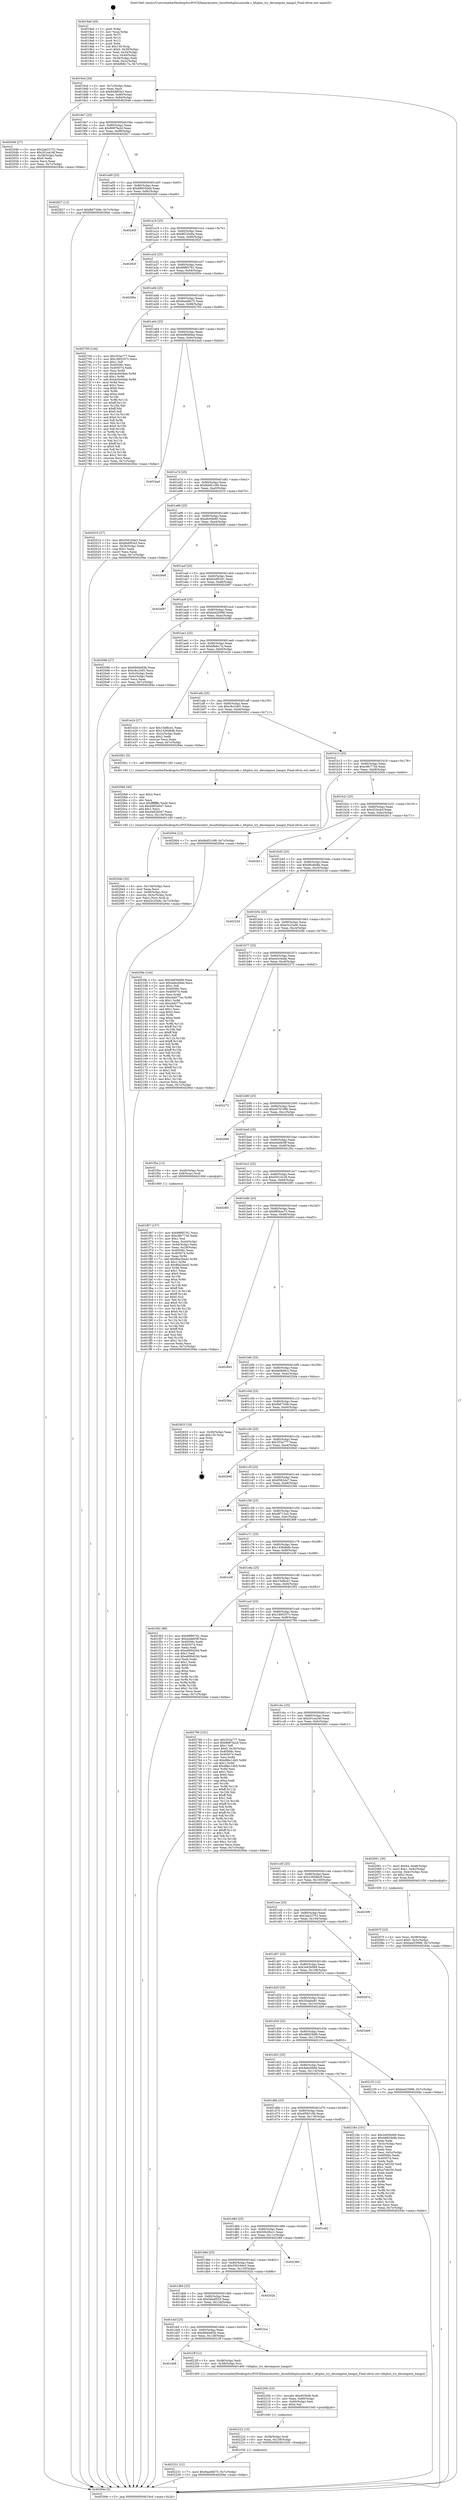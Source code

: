 digraph "0x4019a0" {
  label = "0x4019a0 (/mnt/c/Users/mathe/Desktop/tcc/POCII/binaries/extr_linuxfshfsplusunicode.c_hfsplus_try_decompose_hangul_Final-ollvm.out::main(0))"
  labelloc = "t"
  node[shape=record]

  Entry [label="",width=0.3,height=0.3,shape=circle,fillcolor=black,style=filled]
  "0x4019cd" [label="{
     0x4019cd [26]\l
     | [instrs]\l
     &nbsp;&nbsp;0x4019cd \<+3\>: mov -0x7c(%rbp),%eax\l
     &nbsp;&nbsp;0x4019d0 \<+2\>: mov %eax,%ecx\l
     &nbsp;&nbsp;0x4019d2 \<+6\>: sub $0x84df93e3,%ecx\l
     &nbsp;&nbsp;0x4019d8 \<+3\>: mov %eax,-0x80(%rbp)\l
     &nbsp;&nbsp;0x4019db \<+6\>: mov %ecx,-0x84(%rbp)\l
     &nbsp;&nbsp;0x4019e1 \<+6\>: je 0000000000402046 \<main+0x6a6\>\l
  }"]
  "0x402046" [label="{
     0x402046 [27]\l
     | [instrs]\l
     &nbsp;&nbsp;0x402046 \<+5\>: mov $0x2ab22751,%eax\l
     &nbsp;&nbsp;0x40204b \<+5\>: mov $0x201ea34f,%ecx\l
     &nbsp;&nbsp;0x402050 \<+3\>: mov -0x28(%rbp),%edx\l
     &nbsp;&nbsp;0x402053 \<+3\>: cmp $0x0,%edx\l
     &nbsp;&nbsp;0x402056 \<+3\>: cmove %ecx,%eax\l
     &nbsp;&nbsp;0x402059 \<+3\>: mov %eax,-0x7c(%rbp)\l
     &nbsp;&nbsp;0x40205c \<+5\>: jmp 000000000040294e \<main+0xfae\>\l
  }"]
  "0x4019e7" [label="{
     0x4019e7 [25]\l
     | [instrs]\l
     &nbsp;&nbsp;0x4019e7 \<+5\>: jmp 00000000004019ec \<main+0x4c\>\l
     &nbsp;&nbsp;0x4019ec \<+3\>: mov -0x80(%rbp),%eax\l
     &nbsp;&nbsp;0x4019ef \<+5\>: sub $0x8687fa2d,%eax\l
     &nbsp;&nbsp;0x4019f4 \<+6\>: mov %eax,-0x88(%rbp)\l
     &nbsp;&nbsp;0x4019fa \<+6\>: je 0000000000402827 \<main+0xe87\>\l
  }"]
  Exit [label="",width=0.3,height=0.3,shape=circle,fillcolor=black,style=filled,peripheries=2]
  "0x402827" [label="{
     0x402827 [12]\l
     | [instrs]\l
     &nbsp;&nbsp;0x402827 \<+7\>: movl $0xfb6734fe,-0x7c(%rbp)\l
     &nbsp;&nbsp;0x40282e \<+5\>: jmp 000000000040294e \<main+0xfae\>\l
  }"]
  "0x401a00" [label="{
     0x401a00 [25]\l
     | [instrs]\l
     &nbsp;&nbsp;0x401a00 \<+5\>: jmp 0000000000401a05 \<main+0x65\>\l
     &nbsp;&nbsp;0x401a05 \<+3\>: mov -0x80(%rbp),%eax\l
     &nbsp;&nbsp;0x401a08 \<+5\>: sub $0x88655bdd,%eax\l
     &nbsp;&nbsp;0x401a0d \<+6\>: mov %eax,-0x8c(%rbp)\l
     &nbsp;&nbsp;0x401a13 \<+6\>: je 000000000040240f \<main+0xa6f\>\l
  }"]
  "0x402231" [label="{
     0x402231 [12]\l
     | [instrs]\l
     &nbsp;&nbsp;0x402231 \<+7\>: movl $0x9aa46b75,-0x7c(%rbp)\l
     &nbsp;&nbsp;0x402238 \<+5\>: jmp 000000000040294e \<main+0xfae\>\l
  }"]
  "0x40240f" [label="{
     0x40240f\l
  }", style=dashed]
  "0x401a19" [label="{
     0x401a19 [25]\l
     | [instrs]\l
     &nbsp;&nbsp;0x401a19 \<+5\>: jmp 0000000000401a1e \<main+0x7e\>\l
     &nbsp;&nbsp;0x401a1e \<+3\>: mov -0x80(%rbp),%eax\l
     &nbsp;&nbsp;0x401a21 \<+5\>: sub $0x8f233e9a,%eax\l
     &nbsp;&nbsp;0x401a26 \<+6\>: mov %eax,-0x90(%rbp)\l
     &nbsp;&nbsp;0x401a2c \<+6\>: je 000000000040292f \<main+0xf8f\>\l
  }"]
  "0x402222" [label="{
     0x402222 [15]\l
     | [instrs]\l
     &nbsp;&nbsp;0x402222 \<+4\>: mov -0x58(%rbp),%rdi\l
     &nbsp;&nbsp;0x402226 \<+6\>: mov %eax,-0x138(%rbp)\l
     &nbsp;&nbsp;0x40222c \<+5\>: call 0000000000401030 \<free@plt\>\l
     | [calls]\l
     &nbsp;&nbsp;0x401030 \{1\} (unknown)\l
  }"]
  "0x40292f" [label="{
     0x40292f\l
  }", style=dashed]
  "0x401a32" [label="{
     0x401a32 [25]\l
     | [instrs]\l
     &nbsp;&nbsp;0x401a32 \<+5\>: jmp 0000000000401a37 \<main+0x97\>\l
     &nbsp;&nbsp;0x401a37 \<+3\>: mov -0x80(%rbp),%eax\l
     &nbsp;&nbsp;0x401a3a \<+5\>: sub $0x99f95761,%eax\l
     &nbsp;&nbsp;0x401a3f \<+6\>: mov %eax,-0x94(%rbp)\l
     &nbsp;&nbsp;0x401a45 \<+6\>: je 000000000040285e \<main+0xebe\>\l
  }"]
  "0x40220b" [label="{
     0x40220b [23]\l
     | [instrs]\l
     &nbsp;&nbsp;0x40220b \<+10\>: movabs $0x4030d6,%rdi\l
     &nbsp;&nbsp;0x402215 \<+3\>: mov %eax,-0x60(%rbp)\l
     &nbsp;&nbsp;0x402218 \<+3\>: mov -0x60(%rbp),%esi\l
     &nbsp;&nbsp;0x40221b \<+2\>: mov $0x0,%al\l
     &nbsp;&nbsp;0x40221d \<+5\>: call 0000000000401040 \<printf@plt\>\l
     | [calls]\l
     &nbsp;&nbsp;0x401040 \{1\} (unknown)\l
  }"]
  "0x40285e" [label="{
     0x40285e\l
  }", style=dashed]
  "0x401a4b" [label="{
     0x401a4b [25]\l
     | [instrs]\l
     &nbsp;&nbsp;0x401a4b \<+5\>: jmp 0000000000401a50 \<main+0xb0\>\l
     &nbsp;&nbsp;0x401a50 \<+3\>: mov -0x80(%rbp),%eax\l
     &nbsp;&nbsp;0x401a53 \<+5\>: sub $0x9aa46b75,%eax\l
     &nbsp;&nbsp;0x401a58 \<+6\>: mov %eax,-0x98(%rbp)\l
     &nbsp;&nbsp;0x401a5e \<+6\>: je 0000000000402700 \<main+0xd60\>\l
  }"]
  "0x401de8" [label="{
     0x401de8\l
  }", style=dashed]
  "0x402700" [label="{
     0x402700 [144]\l
     | [instrs]\l
     &nbsp;&nbsp;0x402700 \<+5\>: mov $0x353a777,%eax\l
     &nbsp;&nbsp;0x402705 \<+5\>: mov $0x1895357c,%ecx\l
     &nbsp;&nbsp;0x40270a \<+2\>: mov $0x1,%dl\l
     &nbsp;&nbsp;0x40270c \<+7\>: mov 0x40506c,%esi\l
     &nbsp;&nbsp;0x402713 \<+7\>: mov 0x405074,%edi\l
     &nbsp;&nbsp;0x40271a \<+3\>: mov %esi,%r8d\l
     &nbsp;&nbsp;0x40271d \<+7\>: sub $0xdc0e0dab,%r8d\l
     &nbsp;&nbsp;0x402724 \<+4\>: sub $0x1,%r8d\l
     &nbsp;&nbsp;0x402728 \<+7\>: add $0xdc0e0dab,%r8d\l
     &nbsp;&nbsp;0x40272f \<+4\>: imul %r8d,%esi\l
     &nbsp;&nbsp;0x402733 \<+3\>: and $0x1,%esi\l
     &nbsp;&nbsp;0x402736 \<+3\>: cmp $0x0,%esi\l
     &nbsp;&nbsp;0x402739 \<+4\>: sete %r9b\l
     &nbsp;&nbsp;0x40273d \<+3\>: cmp $0xa,%edi\l
     &nbsp;&nbsp;0x402740 \<+4\>: setl %r10b\l
     &nbsp;&nbsp;0x402744 \<+3\>: mov %r9b,%r11b\l
     &nbsp;&nbsp;0x402747 \<+4\>: xor $0xff,%r11b\l
     &nbsp;&nbsp;0x40274b \<+3\>: mov %r10b,%bl\l
     &nbsp;&nbsp;0x40274e \<+3\>: xor $0xff,%bl\l
     &nbsp;&nbsp;0x402751 \<+3\>: xor $0x0,%dl\l
     &nbsp;&nbsp;0x402754 \<+3\>: mov %r11b,%r14b\l
     &nbsp;&nbsp;0x402757 \<+4\>: and $0x0,%r14b\l
     &nbsp;&nbsp;0x40275b \<+3\>: and %dl,%r9b\l
     &nbsp;&nbsp;0x40275e \<+3\>: mov %bl,%r15b\l
     &nbsp;&nbsp;0x402761 \<+4\>: and $0x0,%r15b\l
     &nbsp;&nbsp;0x402765 \<+3\>: and %dl,%r10b\l
     &nbsp;&nbsp;0x402768 \<+3\>: or %r9b,%r14b\l
     &nbsp;&nbsp;0x40276b \<+3\>: or %r10b,%r15b\l
     &nbsp;&nbsp;0x40276e \<+3\>: xor %r15b,%r14b\l
     &nbsp;&nbsp;0x402771 \<+3\>: or %bl,%r11b\l
     &nbsp;&nbsp;0x402774 \<+4\>: xor $0xff,%r11b\l
     &nbsp;&nbsp;0x402778 \<+3\>: or $0x0,%dl\l
     &nbsp;&nbsp;0x40277b \<+3\>: and %dl,%r11b\l
     &nbsp;&nbsp;0x40277e \<+3\>: or %r11b,%r14b\l
     &nbsp;&nbsp;0x402781 \<+4\>: test $0x1,%r14b\l
     &nbsp;&nbsp;0x402785 \<+3\>: cmovne %ecx,%eax\l
     &nbsp;&nbsp;0x402788 \<+3\>: mov %eax,-0x7c(%rbp)\l
     &nbsp;&nbsp;0x40278b \<+5\>: jmp 000000000040294e \<main+0xfae\>\l
  }"]
  "0x401a64" [label="{
     0x401a64 [25]\l
     | [instrs]\l
     &nbsp;&nbsp;0x401a64 \<+5\>: jmp 0000000000401a69 \<main+0xc9\>\l
     &nbsp;&nbsp;0x401a69 \<+3\>: mov -0x80(%rbp),%eax\l
     &nbsp;&nbsp;0x401a6c \<+5\>: sub $0x9d9b8dea,%eax\l
     &nbsp;&nbsp;0x401a71 \<+6\>: mov %eax,-0x9c(%rbp)\l
     &nbsp;&nbsp;0x401a77 \<+6\>: je 00000000004024ad \<main+0xb0d\>\l
  }"]
  "0x4021ff" [label="{
     0x4021ff [12]\l
     | [instrs]\l
     &nbsp;&nbsp;0x4021ff \<+3\>: mov -0x48(%rbp),%edi\l
     &nbsp;&nbsp;0x402202 \<+4\>: mov -0x58(%rbp),%rsi\l
     &nbsp;&nbsp;0x402206 \<+5\>: call 0000000000401400 \<hfsplus_try_decompose_hangul\>\l
     | [calls]\l
     &nbsp;&nbsp;0x401400 \{1\} (/mnt/c/Users/mathe/Desktop/tcc/POCII/binaries/extr_linuxfshfsplusunicode.c_hfsplus_try_decompose_hangul_Final-ollvm.out::hfsplus_try_decompose_hangul)\l
  }"]
  "0x4024ad" [label="{
     0x4024ad\l
  }", style=dashed]
  "0x401a7d" [label="{
     0x401a7d [25]\l
     | [instrs]\l
     &nbsp;&nbsp;0x401a7d \<+5\>: jmp 0000000000401a82 \<main+0xe2\>\l
     &nbsp;&nbsp;0x401a82 \<+3\>: mov -0x80(%rbp),%eax\l
     &nbsp;&nbsp;0x401a85 \<+5\>: sub $0x9dd51c99,%eax\l
     &nbsp;&nbsp;0x401a8a \<+6\>: mov %eax,-0xa0(%rbp)\l
     &nbsp;&nbsp;0x401a90 \<+6\>: je 0000000000402010 \<main+0x670\>\l
  }"]
  "0x401dcf" [label="{
     0x401dcf [25]\l
     | [instrs]\l
     &nbsp;&nbsp;0x401dcf \<+5\>: jmp 0000000000401dd4 \<main+0x434\>\l
     &nbsp;&nbsp;0x401dd4 \<+3\>: mov -0x80(%rbp),%eax\l
     &nbsp;&nbsp;0x401dd7 \<+5\>: sub $0x69d0e83b,%eax\l
     &nbsp;&nbsp;0x401ddc \<+6\>: mov %eax,-0x128(%rbp)\l
     &nbsp;&nbsp;0x401de2 \<+6\>: je 00000000004021ff \<main+0x85f\>\l
  }"]
  "0x402010" [label="{
     0x402010 [27]\l
     | [instrs]\l
     &nbsp;&nbsp;0x402010 \<+5\>: mov $0x556164e3,%eax\l
     &nbsp;&nbsp;0x402015 \<+5\>: mov $0x84df93e3,%ecx\l
     &nbsp;&nbsp;0x40201a \<+3\>: mov -0x28(%rbp),%edx\l
     &nbsp;&nbsp;0x40201d \<+3\>: cmp $0x1,%edx\l
     &nbsp;&nbsp;0x402020 \<+3\>: cmovl %ecx,%eax\l
     &nbsp;&nbsp;0x402023 \<+3\>: mov %eax,-0x7c(%rbp)\l
     &nbsp;&nbsp;0x402026 \<+5\>: jmp 000000000040294e \<main+0xfae\>\l
  }"]
  "0x401a96" [label="{
     0x401a96 [25]\l
     | [instrs]\l
     &nbsp;&nbsp;0x401a96 \<+5\>: jmp 0000000000401a9b \<main+0xfb\>\l
     &nbsp;&nbsp;0x401a9b \<+3\>: mov -0x80(%rbp),%eax\l
     &nbsp;&nbsp;0x401a9e \<+5\>: sub $0xafc94b60,%eax\l
     &nbsp;&nbsp;0x401aa3 \<+6\>: mov %eax,-0xa4(%rbp)\l
     &nbsp;&nbsp;0x401aa9 \<+6\>: je 0000000000402846 \<main+0xea6\>\l
  }"]
  "0x4022ca" [label="{
     0x4022ca\l
  }", style=dashed]
  "0x402846" [label="{
     0x402846\l
  }", style=dashed]
  "0x401aaf" [label="{
     0x401aaf [25]\l
     | [instrs]\l
     &nbsp;&nbsp;0x401aaf \<+5\>: jmp 0000000000401ab4 \<main+0x114\>\l
     &nbsp;&nbsp;0x401ab4 \<+3\>: mov -0x80(%rbp),%eax\l
     &nbsp;&nbsp;0x401ab7 \<+5\>: sub $0xb2df52d1,%eax\l
     &nbsp;&nbsp;0x401abc \<+6\>: mov %eax,-0xa8(%rbp)\l
     &nbsp;&nbsp;0x401ac2 \<+6\>: je 0000000000402697 \<main+0xcf7\>\l
  }"]
  "0x401db6" [label="{
     0x401db6 [25]\l
     | [instrs]\l
     &nbsp;&nbsp;0x401db6 \<+5\>: jmp 0000000000401dbb \<main+0x41b\>\l
     &nbsp;&nbsp;0x401dbb \<+3\>: mov -0x80(%rbp),%eax\l
     &nbsp;&nbsp;0x401dbe \<+5\>: sub $0x5de4f533,%eax\l
     &nbsp;&nbsp;0x401dc3 \<+6\>: mov %eax,-0x124(%rbp)\l
     &nbsp;&nbsp;0x401dc9 \<+6\>: je 00000000004022ca \<main+0x92a\>\l
  }"]
  "0x402697" [label="{
     0x402697\l
  }", style=dashed]
  "0x401ac8" [label="{
     0x401ac8 [25]\l
     | [instrs]\l
     &nbsp;&nbsp;0x401ac8 \<+5\>: jmp 0000000000401acd \<main+0x12d\>\l
     &nbsp;&nbsp;0x401acd \<+3\>: mov -0x80(%rbp),%eax\l
     &nbsp;&nbsp;0x401ad0 \<+5\>: sub $0xbed25996,%eax\l
     &nbsp;&nbsp;0x401ad5 \<+6\>: mov %eax,-0xac(%rbp)\l
     &nbsp;&nbsp;0x401adb \<+6\>: je 0000000000402096 \<main+0x6f6\>\l
  }"]
  "0x40202b" [label="{
     0x40202b\l
  }", style=dashed]
  "0x402096" [label="{
     0x402096 [27]\l
     | [instrs]\l
     &nbsp;&nbsp;0x402096 \<+5\>: mov $0x69d0e83b,%eax\l
     &nbsp;&nbsp;0x40209b \<+5\>: mov $0xc9cc34f1,%ecx\l
     &nbsp;&nbsp;0x4020a0 \<+3\>: mov -0x5c(%rbp),%edx\l
     &nbsp;&nbsp;0x4020a3 \<+3\>: cmp -0x4c(%rbp),%edx\l
     &nbsp;&nbsp;0x4020a6 \<+3\>: cmovl %ecx,%eax\l
     &nbsp;&nbsp;0x4020a9 \<+3\>: mov %eax,-0x7c(%rbp)\l
     &nbsp;&nbsp;0x4020ac \<+5\>: jmp 000000000040294e \<main+0xfae\>\l
  }"]
  "0x401ae1" [label="{
     0x401ae1 [25]\l
     | [instrs]\l
     &nbsp;&nbsp;0x401ae1 \<+5\>: jmp 0000000000401ae6 \<main+0x146\>\l
     &nbsp;&nbsp;0x401ae6 \<+3\>: mov -0x80(%rbp),%eax\l
     &nbsp;&nbsp;0x401ae9 \<+5\>: sub $0xbfbfe17a,%eax\l
     &nbsp;&nbsp;0x401aee \<+6\>: mov %eax,-0xb0(%rbp)\l
     &nbsp;&nbsp;0x401af4 \<+6\>: je 0000000000401e24 \<main+0x484\>\l
  }"]
  "0x401d9d" [label="{
     0x401d9d [25]\l
     | [instrs]\l
     &nbsp;&nbsp;0x401d9d \<+5\>: jmp 0000000000401da2 \<main+0x402\>\l
     &nbsp;&nbsp;0x401da2 \<+3\>: mov -0x80(%rbp),%eax\l
     &nbsp;&nbsp;0x401da5 \<+5\>: sub $0x556164e3,%eax\l
     &nbsp;&nbsp;0x401daa \<+6\>: mov %eax,-0x120(%rbp)\l
     &nbsp;&nbsp;0x401db0 \<+6\>: je 000000000040202b \<main+0x68b\>\l
  }"]
  "0x401e24" [label="{
     0x401e24 [27]\l
     | [instrs]\l
     &nbsp;&nbsp;0x401e24 \<+5\>: mov $0x15efbce1,%eax\l
     &nbsp;&nbsp;0x401e29 \<+5\>: mov $0x1436d6db,%ecx\l
     &nbsp;&nbsp;0x401e2e \<+3\>: mov -0x2c(%rbp),%edx\l
     &nbsp;&nbsp;0x401e31 \<+3\>: cmp $0x2,%edx\l
     &nbsp;&nbsp;0x401e34 \<+3\>: cmovne %ecx,%eax\l
     &nbsp;&nbsp;0x401e37 \<+3\>: mov %eax,-0x7c(%rbp)\l
     &nbsp;&nbsp;0x401e3a \<+5\>: jmp 000000000040294e \<main+0xfae\>\l
  }"]
  "0x401afa" [label="{
     0x401afa [25]\l
     | [instrs]\l
     &nbsp;&nbsp;0x401afa \<+5\>: jmp 0000000000401aff \<main+0x15f\>\l
     &nbsp;&nbsp;0x401aff \<+3\>: mov -0x80(%rbp),%eax\l
     &nbsp;&nbsp;0x401b02 \<+5\>: sub $0xc9cc34f1,%eax\l
     &nbsp;&nbsp;0x401b07 \<+6\>: mov %eax,-0xb4(%rbp)\l
     &nbsp;&nbsp;0x401b0d \<+6\>: je 00000000004020b1 \<main+0x711\>\l
  }"]
  "0x40294e" [label="{
     0x40294e [5]\l
     | [instrs]\l
     &nbsp;&nbsp;0x40294e \<+5\>: jmp 00000000004019cd \<main+0x2d\>\l
  }"]
  "0x4019a0" [label="{
     0x4019a0 [45]\l
     | [instrs]\l
     &nbsp;&nbsp;0x4019a0 \<+1\>: push %rbp\l
     &nbsp;&nbsp;0x4019a1 \<+3\>: mov %rsp,%rbp\l
     &nbsp;&nbsp;0x4019a4 \<+2\>: push %r15\l
     &nbsp;&nbsp;0x4019a6 \<+2\>: push %r14\l
     &nbsp;&nbsp;0x4019a8 \<+2\>: push %r12\l
     &nbsp;&nbsp;0x4019aa \<+1\>: push %rbx\l
     &nbsp;&nbsp;0x4019ab \<+7\>: sub $0x130,%rsp\l
     &nbsp;&nbsp;0x4019b2 \<+7\>: movl $0x0,-0x30(%rbp)\l
     &nbsp;&nbsp;0x4019b9 \<+3\>: mov %edi,-0x34(%rbp)\l
     &nbsp;&nbsp;0x4019bc \<+4\>: mov %rsi,-0x40(%rbp)\l
     &nbsp;&nbsp;0x4019c0 \<+3\>: mov -0x34(%rbp),%edi\l
     &nbsp;&nbsp;0x4019c3 \<+3\>: mov %edi,-0x2c(%rbp)\l
     &nbsp;&nbsp;0x4019c6 \<+7\>: movl $0xbfbfe17a,-0x7c(%rbp)\l
  }"]
  "0x402389" [label="{
     0x402389\l
  }", style=dashed]
  "0x4020b1" [label="{
     0x4020b1 [5]\l
     | [instrs]\l
     &nbsp;&nbsp;0x4020b1 \<+5\>: call 0000000000401160 \<next_i\>\l
     | [calls]\l
     &nbsp;&nbsp;0x401160 \{1\} (/mnt/c/Users/mathe/Desktop/tcc/POCII/binaries/extr_linuxfshfsplusunicode.c_hfsplus_try_decompose_hangul_Final-ollvm.out::next_i)\l
  }"]
  "0x401b13" [label="{
     0x401b13 [25]\l
     | [instrs]\l
     &nbsp;&nbsp;0x401b13 \<+5\>: jmp 0000000000401b18 \<main+0x178\>\l
     &nbsp;&nbsp;0x401b18 \<+3\>: mov -0x80(%rbp),%eax\l
     &nbsp;&nbsp;0x401b1b \<+5\>: sub $0xc9fc773d,%eax\l
     &nbsp;&nbsp;0x401b20 \<+6\>: mov %eax,-0xb8(%rbp)\l
     &nbsp;&nbsp;0x401b26 \<+6\>: je 0000000000402004 \<main+0x664\>\l
  }"]
  "0x401d84" [label="{
     0x401d84 [25]\l
     | [instrs]\l
     &nbsp;&nbsp;0x401d84 \<+5\>: jmp 0000000000401d89 \<main+0x3e9\>\l
     &nbsp;&nbsp;0x401d89 \<+3\>: mov -0x80(%rbp),%eax\l
     &nbsp;&nbsp;0x401d8c \<+5\>: sub $0x50b28cc1,%eax\l
     &nbsp;&nbsp;0x401d91 \<+6\>: mov %eax,-0x11c(%rbp)\l
     &nbsp;&nbsp;0x401d97 \<+6\>: je 0000000000402389 \<main+0x9e9\>\l
  }"]
  "0x402004" [label="{
     0x402004 [12]\l
     | [instrs]\l
     &nbsp;&nbsp;0x402004 \<+7\>: movl $0x9dd51c99,-0x7c(%rbp)\l
     &nbsp;&nbsp;0x40200b \<+5\>: jmp 000000000040294e \<main+0xfae\>\l
  }"]
  "0x401b2c" [label="{
     0x401b2c [25]\l
     | [instrs]\l
     &nbsp;&nbsp;0x401b2c \<+5\>: jmp 0000000000401b31 \<main+0x191\>\l
     &nbsp;&nbsp;0x401b31 \<+3\>: mov -0x80(%rbp),%eax\l
     &nbsp;&nbsp;0x401b34 \<+5\>: sub $0xcf1bcdcf,%eax\l
     &nbsp;&nbsp;0x401b39 \<+6\>: mov %eax,-0xbc(%rbp)\l
     &nbsp;&nbsp;0x401b3f \<+6\>: je 0000000000402611 \<main+0xc71\>\l
  }"]
  "0x401e92" [label="{
     0x401e92\l
  }", style=dashed]
  "0x402611" [label="{
     0x402611\l
  }", style=dashed]
  "0x401b45" [label="{
     0x401b45 [25]\l
     | [instrs]\l
     &nbsp;&nbsp;0x401b45 \<+5\>: jmp 0000000000401b4a \<main+0x1aa\>\l
     &nbsp;&nbsp;0x401b4a \<+3\>: mov -0x80(%rbp),%eax\l
     &nbsp;&nbsp;0x401b4d \<+5\>: sub $0xd6cebdfa,%eax\l
     &nbsp;&nbsp;0x401b52 \<+6\>: mov %eax,-0xc0(%rbp)\l
     &nbsp;&nbsp;0x401b58 \<+6\>: je 000000000040223d \<main+0x89d\>\l
  }"]
  "0x401d6b" [label="{
     0x401d6b [25]\l
     | [instrs]\l
     &nbsp;&nbsp;0x401d6b \<+5\>: jmp 0000000000401d70 \<main+0x3d0\>\l
     &nbsp;&nbsp;0x401d70 \<+3\>: mov -0x80(%rbp),%eax\l
     &nbsp;&nbsp;0x401d73 \<+5\>: sub $0x4f58319b,%eax\l
     &nbsp;&nbsp;0x401d78 \<+6\>: mov %eax,-0x118(%rbp)\l
     &nbsp;&nbsp;0x401d7e \<+6\>: je 0000000000401e92 \<main+0x4f2\>\l
  }"]
  "0x40223d" [label="{
     0x40223d\l
  }", style=dashed]
  "0x401b5e" [label="{
     0x401b5e [25]\l
     | [instrs]\l
     &nbsp;&nbsp;0x401b5e \<+5\>: jmp 0000000000401b63 \<main+0x1c3\>\l
     &nbsp;&nbsp;0x401b63 \<+3\>: mov -0x80(%rbp),%eax\l
     &nbsp;&nbsp;0x401b66 \<+5\>: sub $0xe3c25a9c,%eax\l
     &nbsp;&nbsp;0x401b6b \<+6\>: mov %eax,-0xc4(%rbp)\l
     &nbsp;&nbsp;0x401b71 \<+6\>: je 00000000004020fe \<main+0x75e\>\l
  }"]
  "0x40218e" [label="{
     0x40218e [101]\l
     | [instrs]\l
     &nbsp;&nbsp;0x40218e \<+5\>: mov $0x2e83b069,%eax\l
     &nbsp;&nbsp;0x402193 \<+5\>: mov $0x48833b9b,%ecx\l
     &nbsp;&nbsp;0x402198 \<+2\>: xor %edx,%edx\l
     &nbsp;&nbsp;0x40219a \<+3\>: mov -0x5c(%rbp),%esi\l
     &nbsp;&nbsp;0x40219d \<+3\>: sub $0x1,%edx\l
     &nbsp;&nbsp;0x4021a0 \<+2\>: sub %edx,%esi\l
     &nbsp;&nbsp;0x4021a2 \<+3\>: mov %esi,-0x5c(%rbp)\l
     &nbsp;&nbsp;0x4021a5 \<+7\>: mov 0x40506c,%edx\l
     &nbsp;&nbsp;0x4021ac \<+7\>: mov 0x405074,%esi\l
     &nbsp;&nbsp;0x4021b3 \<+2\>: mov %edx,%edi\l
     &nbsp;&nbsp;0x4021b5 \<+6\>: sub $0xa7e8330,%edi\l
     &nbsp;&nbsp;0x4021bb \<+3\>: sub $0x1,%edi\l
     &nbsp;&nbsp;0x4021be \<+6\>: add $0xa7e8330,%edi\l
     &nbsp;&nbsp;0x4021c4 \<+3\>: imul %edi,%edx\l
     &nbsp;&nbsp;0x4021c7 \<+3\>: and $0x1,%edx\l
     &nbsp;&nbsp;0x4021ca \<+3\>: cmp $0x0,%edx\l
     &nbsp;&nbsp;0x4021cd \<+4\>: sete %r8b\l
     &nbsp;&nbsp;0x4021d1 \<+3\>: cmp $0xa,%esi\l
     &nbsp;&nbsp;0x4021d4 \<+4\>: setl %r9b\l
     &nbsp;&nbsp;0x4021d8 \<+3\>: mov %r8b,%r10b\l
     &nbsp;&nbsp;0x4021db \<+3\>: and %r9b,%r10b\l
     &nbsp;&nbsp;0x4021de \<+3\>: xor %r9b,%r8b\l
     &nbsp;&nbsp;0x4021e1 \<+3\>: or %r8b,%r10b\l
     &nbsp;&nbsp;0x4021e4 \<+4\>: test $0x1,%r10b\l
     &nbsp;&nbsp;0x4021e8 \<+3\>: cmovne %ecx,%eax\l
     &nbsp;&nbsp;0x4021eb \<+3\>: mov %eax,-0x7c(%rbp)\l
     &nbsp;&nbsp;0x4021ee \<+5\>: jmp 000000000040294e \<main+0xfae\>\l
  }"]
  "0x4020fe" [label="{
     0x4020fe [144]\l
     | [instrs]\l
     &nbsp;&nbsp;0x4020fe \<+5\>: mov $0x2e83b069,%eax\l
     &nbsp;&nbsp;0x402103 \<+5\>: mov $0x4ebc69dd,%ecx\l
     &nbsp;&nbsp;0x402108 \<+2\>: mov $0x1,%dl\l
     &nbsp;&nbsp;0x40210a \<+7\>: mov 0x40506c,%esi\l
     &nbsp;&nbsp;0x402111 \<+7\>: mov 0x405074,%edi\l
     &nbsp;&nbsp;0x402118 \<+3\>: mov %esi,%r8d\l
     &nbsp;&nbsp;0x40211b \<+7\>: add $0xcbd277ec,%r8d\l
     &nbsp;&nbsp;0x402122 \<+4\>: sub $0x1,%r8d\l
     &nbsp;&nbsp;0x402126 \<+7\>: sub $0xcbd277ec,%r8d\l
     &nbsp;&nbsp;0x40212d \<+4\>: imul %r8d,%esi\l
     &nbsp;&nbsp;0x402131 \<+3\>: and $0x1,%esi\l
     &nbsp;&nbsp;0x402134 \<+3\>: cmp $0x0,%esi\l
     &nbsp;&nbsp;0x402137 \<+4\>: sete %r9b\l
     &nbsp;&nbsp;0x40213b \<+3\>: cmp $0xa,%edi\l
     &nbsp;&nbsp;0x40213e \<+4\>: setl %r10b\l
     &nbsp;&nbsp;0x402142 \<+3\>: mov %r9b,%r11b\l
     &nbsp;&nbsp;0x402145 \<+4\>: xor $0xff,%r11b\l
     &nbsp;&nbsp;0x402149 \<+3\>: mov %r10b,%bl\l
     &nbsp;&nbsp;0x40214c \<+3\>: xor $0xff,%bl\l
     &nbsp;&nbsp;0x40214f \<+3\>: xor $0x1,%dl\l
     &nbsp;&nbsp;0x402152 \<+3\>: mov %r11b,%r14b\l
     &nbsp;&nbsp;0x402155 \<+4\>: and $0xff,%r14b\l
     &nbsp;&nbsp;0x402159 \<+3\>: and %dl,%r9b\l
     &nbsp;&nbsp;0x40215c \<+3\>: mov %bl,%r15b\l
     &nbsp;&nbsp;0x40215f \<+4\>: and $0xff,%r15b\l
     &nbsp;&nbsp;0x402163 \<+3\>: and %dl,%r10b\l
     &nbsp;&nbsp;0x402166 \<+3\>: or %r9b,%r14b\l
     &nbsp;&nbsp;0x402169 \<+3\>: or %r10b,%r15b\l
     &nbsp;&nbsp;0x40216c \<+3\>: xor %r15b,%r14b\l
     &nbsp;&nbsp;0x40216f \<+3\>: or %bl,%r11b\l
     &nbsp;&nbsp;0x402172 \<+4\>: xor $0xff,%r11b\l
     &nbsp;&nbsp;0x402176 \<+3\>: or $0x1,%dl\l
     &nbsp;&nbsp;0x402179 \<+3\>: and %dl,%r11b\l
     &nbsp;&nbsp;0x40217c \<+3\>: or %r11b,%r14b\l
     &nbsp;&nbsp;0x40217f \<+4\>: test $0x1,%r14b\l
     &nbsp;&nbsp;0x402183 \<+3\>: cmovne %ecx,%eax\l
     &nbsp;&nbsp;0x402186 \<+3\>: mov %eax,-0x7c(%rbp)\l
     &nbsp;&nbsp;0x402189 \<+5\>: jmp 000000000040294e \<main+0xfae\>\l
  }"]
  "0x401b77" [label="{
     0x401b77 [25]\l
     | [instrs]\l
     &nbsp;&nbsp;0x401b77 \<+5\>: jmp 0000000000401b7c \<main+0x1dc\>\l
     &nbsp;&nbsp;0x401b7c \<+3\>: mov -0x80(%rbp),%eax\l
     &nbsp;&nbsp;0x401b7f \<+5\>: sub $0xe43c4dde,%eax\l
     &nbsp;&nbsp;0x401b84 \<+6\>: mov %eax,-0xc8(%rbp)\l
     &nbsp;&nbsp;0x401b8a \<+6\>: je 0000000000402272 \<main+0x8d2\>\l
  }"]
  "0x401d52" [label="{
     0x401d52 [25]\l
     | [instrs]\l
     &nbsp;&nbsp;0x401d52 \<+5\>: jmp 0000000000401d57 \<main+0x3b7\>\l
     &nbsp;&nbsp;0x401d57 \<+3\>: mov -0x80(%rbp),%eax\l
     &nbsp;&nbsp;0x401d5a \<+5\>: sub $0x4ebc69dd,%eax\l
     &nbsp;&nbsp;0x401d5f \<+6\>: mov %eax,-0x114(%rbp)\l
     &nbsp;&nbsp;0x401d65 \<+6\>: je 000000000040218e \<main+0x7ee\>\l
  }"]
  "0x402272" [label="{
     0x402272\l
  }", style=dashed]
  "0x401b90" [label="{
     0x401b90 [25]\l
     | [instrs]\l
     &nbsp;&nbsp;0x401b90 \<+5\>: jmp 0000000000401b95 \<main+0x1f5\>\l
     &nbsp;&nbsp;0x401b95 \<+3\>: mov -0x80(%rbp),%eax\l
     &nbsp;&nbsp;0x401b98 \<+5\>: sub $0xe4767d9b,%eax\l
     &nbsp;&nbsp;0x401b9d \<+6\>: mov %eax,-0xcc(%rbp)\l
     &nbsp;&nbsp;0x401ba3 \<+6\>: je 00000000004026f4 \<main+0xd54\>\l
  }"]
  "0x4021f3" [label="{
     0x4021f3 [12]\l
     | [instrs]\l
     &nbsp;&nbsp;0x4021f3 \<+7\>: movl $0xbed25996,-0x7c(%rbp)\l
     &nbsp;&nbsp;0x4021fa \<+5\>: jmp 000000000040294e \<main+0xfae\>\l
  }"]
  "0x4026f4" [label="{
     0x4026f4\l
  }", style=dashed]
  "0x401ba9" [label="{
     0x401ba9 [25]\l
     | [instrs]\l
     &nbsp;&nbsp;0x401ba9 \<+5\>: jmp 0000000000401bae \<main+0x20e\>\l
     &nbsp;&nbsp;0x401bae \<+3\>: mov -0x80(%rbp),%eax\l
     &nbsp;&nbsp;0x401bb1 \<+5\>: sub $0xe4de65ff,%eax\l
     &nbsp;&nbsp;0x401bb6 \<+6\>: mov %eax,-0xd0(%rbp)\l
     &nbsp;&nbsp;0x401bbc \<+6\>: je 0000000000401f5a \<main+0x5ba\>\l
  }"]
  "0x401d39" [label="{
     0x401d39 [25]\l
     | [instrs]\l
     &nbsp;&nbsp;0x401d39 \<+5\>: jmp 0000000000401d3e \<main+0x39e\>\l
     &nbsp;&nbsp;0x401d3e \<+3\>: mov -0x80(%rbp),%eax\l
     &nbsp;&nbsp;0x401d41 \<+5\>: sub $0x48833b9b,%eax\l
     &nbsp;&nbsp;0x401d46 \<+6\>: mov %eax,-0x110(%rbp)\l
     &nbsp;&nbsp;0x401d4c \<+6\>: je 00000000004021f3 \<main+0x853\>\l
  }"]
  "0x401f5a" [label="{
     0x401f5a [13]\l
     | [instrs]\l
     &nbsp;&nbsp;0x401f5a \<+4\>: mov -0x40(%rbp),%rax\l
     &nbsp;&nbsp;0x401f5e \<+4\>: mov 0x8(%rax),%rdi\l
     &nbsp;&nbsp;0x401f62 \<+5\>: call 0000000000401060 \<atoi@plt\>\l
     | [calls]\l
     &nbsp;&nbsp;0x401060 \{1\} (unknown)\l
  }"]
  "0x401bc2" [label="{
     0x401bc2 [25]\l
     | [instrs]\l
     &nbsp;&nbsp;0x401bc2 \<+5\>: jmp 0000000000401bc7 \<main+0x227\>\l
     &nbsp;&nbsp;0x401bc7 \<+3\>: mov -0x80(%rbp),%eax\l
     &nbsp;&nbsp;0x401bca \<+5\>: sub $0xf3d14228,%eax\l
     &nbsp;&nbsp;0x401bcf \<+6\>: mov %eax,-0xd4(%rbp)\l
     &nbsp;&nbsp;0x401bd5 \<+6\>: je 00000000004028f1 \<main+0xf51\>\l
  }"]
  "0x4024b9" [label="{
     0x4024b9\l
  }", style=dashed]
  "0x4028f1" [label="{
     0x4028f1\l
  }", style=dashed]
  "0x401bdb" [label="{
     0x401bdb [25]\l
     | [instrs]\l
     &nbsp;&nbsp;0x401bdb \<+5\>: jmp 0000000000401be0 \<main+0x240\>\l
     &nbsp;&nbsp;0x401be0 \<+3\>: mov -0x80(%rbp),%eax\l
     &nbsp;&nbsp;0x401be3 \<+5\>: sub $0xf85bae73,%eax\l
     &nbsp;&nbsp;0x401be8 \<+6\>: mov %eax,-0xd8(%rbp)\l
     &nbsp;&nbsp;0x401bee \<+6\>: je 0000000000402893 \<main+0xef3\>\l
  }"]
  "0x401d20" [label="{
     0x401d20 [25]\l
     | [instrs]\l
     &nbsp;&nbsp;0x401d20 \<+5\>: jmp 0000000000401d25 \<main+0x385\>\l
     &nbsp;&nbsp;0x401d25 \<+3\>: mov -0x80(%rbp),%eax\l
     &nbsp;&nbsp;0x401d28 \<+5\>: sub $0x35dabe81,%eax\l
     &nbsp;&nbsp;0x401d2d \<+6\>: mov %eax,-0x10c(%rbp)\l
     &nbsp;&nbsp;0x401d33 \<+6\>: je 00000000004024b9 \<main+0xb19\>\l
  }"]
  "0x402893" [label="{
     0x402893\l
  }", style=dashed]
  "0x401bf4" [label="{
     0x401bf4 [25]\l
     | [instrs]\l
     &nbsp;&nbsp;0x401bf4 \<+5\>: jmp 0000000000401bf9 \<main+0x259\>\l
     &nbsp;&nbsp;0x401bf9 \<+3\>: mov -0x80(%rbp),%eax\l
     &nbsp;&nbsp;0x401bfc \<+5\>: sub $0xfa08e8c2,%eax\l
     &nbsp;&nbsp;0x401c01 \<+6\>: mov %eax,-0xdc(%rbp)\l
     &nbsp;&nbsp;0x401c07 \<+6\>: je 000000000040256a \<main+0xbca\>\l
  }"]
  "0x40287a" [label="{
     0x40287a\l
  }", style=dashed]
  "0x40256a" [label="{
     0x40256a\l
  }", style=dashed]
  "0x401c0d" [label="{
     0x401c0d [25]\l
     | [instrs]\l
     &nbsp;&nbsp;0x401c0d \<+5\>: jmp 0000000000401c12 \<main+0x272\>\l
     &nbsp;&nbsp;0x401c12 \<+3\>: mov -0x80(%rbp),%eax\l
     &nbsp;&nbsp;0x401c15 \<+5\>: sub $0xfb6734fe,%eax\l
     &nbsp;&nbsp;0x401c1a \<+6\>: mov %eax,-0xe0(%rbp)\l
     &nbsp;&nbsp;0x401c20 \<+6\>: je 0000000000402833 \<main+0xe93\>\l
  }"]
  "0x401d07" [label="{
     0x401d07 [25]\l
     | [instrs]\l
     &nbsp;&nbsp;0x401d07 \<+5\>: jmp 0000000000401d0c \<main+0x36c\>\l
     &nbsp;&nbsp;0x401d0c \<+3\>: mov -0x80(%rbp),%eax\l
     &nbsp;&nbsp;0x401d0f \<+5\>: sub $0x2e83b069,%eax\l
     &nbsp;&nbsp;0x401d14 \<+6\>: mov %eax,-0x108(%rbp)\l
     &nbsp;&nbsp;0x401d1a \<+6\>: je 000000000040287a \<main+0xeda\>\l
  }"]
  "0x402833" [label="{
     0x402833 [19]\l
     | [instrs]\l
     &nbsp;&nbsp;0x402833 \<+3\>: mov -0x30(%rbp),%eax\l
     &nbsp;&nbsp;0x402836 \<+7\>: add $0x130,%rsp\l
     &nbsp;&nbsp;0x40283d \<+1\>: pop %rbx\l
     &nbsp;&nbsp;0x40283e \<+2\>: pop %r12\l
     &nbsp;&nbsp;0x402840 \<+2\>: pop %r14\l
     &nbsp;&nbsp;0x402842 \<+2\>: pop %r15\l
     &nbsp;&nbsp;0x402844 \<+1\>: pop %rbp\l
     &nbsp;&nbsp;0x402845 \<+1\>: ret\l
  }"]
  "0x401c26" [label="{
     0x401c26 [25]\l
     | [instrs]\l
     &nbsp;&nbsp;0x401c26 \<+5\>: jmp 0000000000401c2b \<main+0x28b\>\l
     &nbsp;&nbsp;0x401c2b \<+3\>: mov -0x80(%rbp),%eax\l
     &nbsp;&nbsp;0x401c2e \<+5\>: sub $0x353a777,%eax\l
     &nbsp;&nbsp;0x401c33 \<+6\>: mov %eax,-0xe4(%rbp)\l
     &nbsp;&nbsp;0x401c39 \<+6\>: je 0000000000402940 \<main+0xfa0\>\l
  }"]
  "0x402605" [label="{
     0x402605\l
  }", style=dashed]
  "0x402940" [label="{
     0x402940\l
  }", style=dashed]
  "0x401c3f" [label="{
     0x401c3f [25]\l
     | [instrs]\l
     &nbsp;&nbsp;0x401c3f \<+5\>: jmp 0000000000401c44 \<main+0x2a4\>\l
     &nbsp;&nbsp;0x401c44 \<+3\>: mov -0x80(%rbp),%eax\l
     &nbsp;&nbsp;0x401c47 \<+5\>: sub $0x8562da7,%eax\l
     &nbsp;&nbsp;0x401c4c \<+6\>: mov %eax,-0xe8(%rbp)\l
     &nbsp;&nbsp;0x401c52 \<+6\>: je 000000000040236e \<main+0x9ce\>\l
  }"]
  "0x401cee" [label="{
     0x401cee [25]\l
     | [instrs]\l
     &nbsp;&nbsp;0x401cee \<+5\>: jmp 0000000000401cf3 \<main+0x353\>\l
     &nbsp;&nbsp;0x401cf3 \<+3\>: mov -0x80(%rbp),%eax\l
     &nbsp;&nbsp;0x401cf6 \<+5\>: sub $0x2ab22751,%eax\l
     &nbsp;&nbsp;0x401cfb \<+6\>: mov %eax,-0x104(%rbp)\l
     &nbsp;&nbsp;0x401d01 \<+6\>: je 0000000000402605 \<main+0xc65\>\l
  }"]
  "0x40236e" [label="{
     0x40236e\l
  }", style=dashed]
  "0x401c58" [label="{
     0x401c58 [25]\l
     | [instrs]\l
     &nbsp;&nbsp;0x401c58 \<+5\>: jmp 0000000000401c5d \<main+0x2bd\>\l
     &nbsp;&nbsp;0x401c5d \<+3\>: mov -0x80(%rbp),%eax\l
     &nbsp;&nbsp;0x401c60 \<+5\>: sub $0xd8715a2,%eax\l
     &nbsp;&nbsp;0x401c65 \<+6\>: mov %eax,-0xec(%rbp)\l
     &nbsp;&nbsp;0x401c6b \<+6\>: je 000000000040289f \<main+0xeff\>\l
  }"]
  "0x4025f9" [label="{
     0x4025f9\l
  }", style=dashed]
  "0x40289f" [label="{
     0x40289f\l
  }", style=dashed]
  "0x401c71" [label="{
     0x401c71 [25]\l
     | [instrs]\l
     &nbsp;&nbsp;0x401c71 \<+5\>: jmp 0000000000401c76 \<main+0x2d6\>\l
     &nbsp;&nbsp;0x401c76 \<+3\>: mov -0x80(%rbp),%eax\l
     &nbsp;&nbsp;0x401c79 \<+5\>: sub $0x1436d6db,%eax\l
     &nbsp;&nbsp;0x401c7e \<+6\>: mov %eax,-0xf0(%rbp)\l
     &nbsp;&nbsp;0x401c84 \<+6\>: je 0000000000401e3f \<main+0x49f\>\l
  }"]
  "0x4020de" [label="{
     0x4020de [32]\l
     | [instrs]\l
     &nbsp;&nbsp;0x4020de \<+6\>: mov -0x134(%rbp),%ecx\l
     &nbsp;&nbsp;0x4020e4 \<+3\>: imul %eax,%ecx\l
     &nbsp;&nbsp;0x4020e7 \<+4\>: mov -0x58(%rbp),%rsi\l
     &nbsp;&nbsp;0x4020eb \<+4\>: movslq -0x5c(%rbp),%rdi\l
     &nbsp;&nbsp;0x4020ef \<+3\>: mov %ecx,(%rsi,%rdi,4)\l
     &nbsp;&nbsp;0x4020f2 \<+7\>: movl $0xe3c25a9c,-0x7c(%rbp)\l
     &nbsp;&nbsp;0x4020f9 \<+5\>: jmp 000000000040294e \<main+0xfae\>\l
  }"]
  "0x401e3f" [label="{
     0x401e3f\l
  }", style=dashed]
  "0x401c8a" [label="{
     0x401c8a [25]\l
     | [instrs]\l
     &nbsp;&nbsp;0x401c8a \<+5\>: jmp 0000000000401c8f \<main+0x2ef\>\l
     &nbsp;&nbsp;0x401c8f \<+3\>: mov -0x80(%rbp),%eax\l
     &nbsp;&nbsp;0x401c92 \<+5\>: sub $0x15efbce1,%eax\l
     &nbsp;&nbsp;0x401c97 \<+6\>: mov %eax,-0xf4(%rbp)\l
     &nbsp;&nbsp;0x401c9d \<+6\>: je 0000000000401f02 \<main+0x562\>\l
  }"]
  "0x4020b6" [label="{
     0x4020b6 [40]\l
     | [instrs]\l
     &nbsp;&nbsp;0x4020b6 \<+5\>: mov $0x2,%ecx\l
     &nbsp;&nbsp;0x4020bb \<+1\>: cltd\l
     &nbsp;&nbsp;0x4020bc \<+2\>: idiv %ecx\l
     &nbsp;&nbsp;0x4020be \<+6\>: imul $0xfffffffe,%edx,%ecx\l
     &nbsp;&nbsp;0x4020c4 \<+6\>: sub $0xd482b047,%ecx\l
     &nbsp;&nbsp;0x4020ca \<+3\>: add $0x1,%ecx\l
     &nbsp;&nbsp;0x4020cd \<+6\>: add $0xd482b047,%ecx\l
     &nbsp;&nbsp;0x4020d3 \<+6\>: mov %ecx,-0x134(%rbp)\l
     &nbsp;&nbsp;0x4020d9 \<+5\>: call 0000000000401160 \<next_i\>\l
     | [calls]\l
     &nbsp;&nbsp;0x401160 \{1\} (/mnt/c/Users/mathe/Desktop/tcc/POCII/binaries/extr_linuxfshfsplusunicode.c_hfsplus_try_decompose_hangul_Final-ollvm.out::next_i)\l
  }"]
  "0x401f02" [label="{
     0x401f02 [88]\l
     | [instrs]\l
     &nbsp;&nbsp;0x401f02 \<+5\>: mov $0x99f95761,%eax\l
     &nbsp;&nbsp;0x401f07 \<+5\>: mov $0xe4de65ff,%ecx\l
     &nbsp;&nbsp;0x401f0c \<+7\>: mov 0x40506c,%edx\l
     &nbsp;&nbsp;0x401f13 \<+7\>: mov 0x405074,%esi\l
     &nbsp;&nbsp;0x401f1a \<+2\>: mov %edx,%edi\l
     &nbsp;&nbsp;0x401f1c \<+6\>: add $0xe690d20d,%edi\l
     &nbsp;&nbsp;0x401f22 \<+3\>: sub $0x1,%edi\l
     &nbsp;&nbsp;0x401f25 \<+6\>: sub $0xe690d20d,%edi\l
     &nbsp;&nbsp;0x401f2b \<+3\>: imul %edi,%edx\l
     &nbsp;&nbsp;0x401f2e \<+3\>: and $0x1,%edx\l
     &nbsp;&nbsp;0x401f31 \<+3\>: cmp $0x0,%edx\l
     &nbsp;&nbsp;0x401f34 \<+4\>: sete %r8b\l
     &nbsp;&nbsp;0x401f38 \<+3\>: cmp $0xa,%esi\l
     &nbsp;&nbsp;0x401f3b \<+4\>: setl %r9b\l
     &nbsp;&nbsp;0x401f3f \<+3\>: mov %r8b,%r10b\l
     &nbsp;&nbsp;0x401f42 \<+3\>: and %r9b,%r10b\l
     &nbsp;&nbsp;0x401f45 \<+3\>: xor %r9b,%r8b\l
     &nbsp;&nbsp;0x401f48 \<+3\>: or %r8b,%r10b\l
     &nbsp;&nbsp;0x401f4b \<+4\>: test $0x1,%r10b\l
     &nbsp;&nbsp;0x401f4f \<+3\>: cmovne %ecx,%eax\l
     &nbsp;&nbsp;0x401f52 \<+3\>: mov %eax,-0x7c(%rbp)\l
     &nbsp;&nbsp;0x401f55 \<+5\>: jmp 000000000040294e \<main+0xfae\>\l
  }"]
  "0x401ca3" [label="{
     0x401ca3 [25]\l
     | [instrs]\l
     &nbsp;&nbsp;0x401ca3 \<+5\>: jmp 0000000000401ca8 \<main+0x308\>\l
     &nbsp;&nbsp;0x401ca8 \<+3\>: mov -0x80(%rbp),%eax\l
     &nbsp;&nbsp;0x401cab \<+5\>: sub $0x1895357c,%eax\l
     &nbsp;&nbsp;0x401cb0 \<+6\>: mov %eax,-0xf8(%rbp)\l
     &nbsp;&nbsp;0x401cb6 \<+6\>: je 0000000000402790 \<main+0xdf0\>\l
  }"]
  "0x401f67" [label="{
     0x401f67 [157]\l
     | [instrs]\l
     &nbsp;&nbsp;0x401f67 \<+5\>: mov $0x99f95761,%ecx\l
     &nbsp;&nbsp;0x401f6c \<+5\>: mov $0xc9fc773d,%edx\l
     &nbsp;&nbsp;0x401f71 \<+3\>: mov $0x1,%sil\l
     &nbsp;&nbsp;0x401f74 \<+3\>: mov %eax,-0x44(%rbp)\l
     &nbsp;&nbsp;0x401f77 \<+3\>: mov -0x44(%rbp),%eax\l
     &nbsp;&nbsp;0x401f7a \<+3\>: mov %eax,-0x28(%rbp)\l
     &nbsp;&nbsp;0x401f7d \<+7\>: mov 0x40506c,%eax\l
     &nbsp;&nbsp;0x401f84 \<+8\>: mov 0x405074,%r8d\l
     &nbsp;&nbsp;0x401f8c \<+3\>: mov %eax,%r9d\l
     &nbsp;&nbsp;0x401f8f \<+7\>: add $0x86a2bed2,%r9d\l
     &nbsp;&nbsp;0x401f96 \<+4\>: sub $0x1,%r9d\l
     &nbsp;&nbsp;0x401f9a \<+7\>: sub $0x86a2bed2,%r9d\l
     &nbsp;&nbsp;0x401fa1 \<+4\>: imul %r9d,%eax\l
     &nbsp;&nbsp;0x401fa5 \<+3\>: and $0x1,%eax\l
     &nbsp;&nbsp;0x401fa8 \<+3\>: cmp $0x0,%eax\l
     &nbsp;&nbsp;0x401fab \<+4\>: sete %r10b\l
     &nbsp;&nbsp;0x401faf \<+4\>: cmp $0xa,%r8d\l
     &nbsp;&nbsp;0x401fb3 \<+4\>: setl %r11b\l
     &nbsp;&nbsp;0x401fb7 \<+3\>: mov %r10b,%bl\l
     &nbsp;&nbsp;0x401fba \<+3\>: xor $0xff,%bl\l
     &nbsp;&nbsp;0x401fbd \<+3\>: mov %r11b,%r14b\l
     &nbsp;&nbsp;0x401fc0 \<+4\>: xor $0xff,%r14b\l
     &nbsp;&nbsp;0x401fc4 \<+4\>: xor $0x0,%sil\l
     &nbsp;&nbsp;0x401fc8 \<+3\>: mov %bl,%r15b\l
     &nbsp;&nbsp;0x401fcb \<+4\>: and $0x0,%r15b\l
     &nbsp;&nbsp;0x401fcf \<+3\>: and %sil,%r10b\l
     &nbsp;&nbsp;0x401fd2 \<+3\>: mov %r14b,%r12b\l
     &nbsp;&nbsp;0x401fd5 \<+4\>: and $0x0,%r12b\l
     &nbsp;&nbsp;0x401fd9 \<+3\>: and %sil,%r11b\l
     &nbsp;&nbsp;0x401fdc \<+3\>: or %r10b,%r15b\l
     &nbsp;&nbsp;0x401fdf \<+3\>: or %r11b,%r12b\l
     &nbsp;&nbsp;0x401fe2 \<+3\>: xor %r12b,%r15b\l
     &nbsp;&nbsp;0x401fe5 \<+3\>: or %r14b,%bl\l
     &nbsp;&nbsp;0x401fe8 \<+3\>: xor $0xff,%bl\l
     &nbsp;&nbsp;0x401feb \<+4\>: or $0x0,%sil\l
     &nbsp;&nbsp;0x401fef \<+3\>: and %sil,%bl\l
     &nbsp;&nbsp;0x401ff2 \<+3\>: or %bl,%r15b\l
     &nbsp;&nbsp;0x401ff5 \<+4\>: test $0x1,%r15b\l
     &nbsp;&nbsp;0x401ff9 \<+3\>: cmovne %edx,%ecx\l
     &nbsp;&nbsp;0x401ffc \<+3\>: mov %ecx,-0x7c(%rbp)\l
     &nbsp;&nbsp;0x401fff \<+5\>: jmp 000000000040294e \<main+0xfae\>\l
  }"]
  "0x40207f" [label="{
     0x40207f [23]\l
     | [instrs]\l
     &nbsp;&nbsp;0x40207f \<+4\>: mov %rax,-0x58(%rbp)\l
     &nbsp;&nbsp;0x402083 \<+7\>: movl $0x0,-0x5c(%rbp)\l
     &nbsp;&nbsp;0x40208a \<+7\>: movl $0xbed25996,-0x7c(%rbp)\l
     &nbsp;&nbsp;0x402091 \<+5\>: jmp 000000000040294e \<main+0xfae\>\l
  }"]
  "0x402790" [label="{
     0x402790 [151]\l
     | [instrs]\l
     &nbsp;&nbsp;0x402790 \<+5\>: mov $0x353a777,%eax\l
     &nbsp;&nbsp;0x402795 \<+5\>: mov $0x8687fa2d,%ecx\l
     &nbsp;&nbsp;0x40279a \<+2\>: mov $0x1,%dl\l
     &nbsp;&nbsp;0x40279c \<+7\>: movl $0x0,-0x30(%rbp)\l
     &nbsp;&nbsp;0x4027a3 \<+7\>: mov 0x40506c,%esi\l
     &nbsp;&nbsp;0x4027aa \<+7\>: mov 0x405074,%edi\l
     &nbsp;&nbsp;0x4027b1 \<+3\>: mov %esi,%r8d\l
     &nbsp;&nbsp;0x4027b4 \<+7\>: sub $0xd8bc14b5,%r8d\l
     &nbsp;&nbsp;0x4027bb \<+4\>: sub $0x1,%r8d\l
     &nbsp;&nbsp;0x4027bf \<+7\>: add $0xd8bc14b5,%r8d\l
     &nbsp;&nbsp;0x4027c6 \<+4\>: imul %r8d,%esi\l
     &nbsp;&nbsp;0x4027ca \<+3\>: and $0x1,%esi\l
     &nbsp;&nbsp;0x4027cd \<+3\>: cmp $0x0,%esi\l
     &nbsp;&nbsp;0x4027d0 \<+4\>: sete %r9b\l
     &nbsp;&nbsp;0x4027d4 \<+3\>: cmp $0xa,%edi\l
     &nbsp;&nbsp;0x4027d7 \<+4\>: setl %r10b\l
     &nbsp;&nbsp;0x4027db \<+3\>: mov %r9b,%r11b\l
     &nbsp;&nbsp;0x4027de \<+4\>: xor $0xff,%r11b\l
     &nbsp;&nbsp;0x4027e2 \<+3\>: mov %r10b,%bl\l
     &nbsp;&nbsp;0x4027e5 \<+3\>: xor $0xff,%bl\l
     &nbsp;&nbsp;0x4027e8 \<+3\>: xor $0x1,%dl\l
     &nbsp;&nbsp;0x4027eb \<+3\>: mov %r11b,%r14b\l
     &nbsp;&nbsp;0x4027ee \<+4\>: and $0xff,%r14b\l
     &nbsp;&nbsp;0x4027f2 \<+3\>: and %dl,%r9b\l
     &nbsp;&nbsp;0x4027f5 \<+3\>: mov %bl,%r15b\l
     &nbsp;&nbsp;0x4027f8 \<+4\>: and $0xff,%r15b\l
     &nbsp;&nbsp;0x4027fc \<+3\>: and %dl,%r10b\l
     &nbsp;&nbsp;0x4027ff \<+3\>: or %r9b,%r14b\l
     &nbsp;&nbsp;0x402802 \<+3\>: or %r10b,%r15b\l
     &nbsp;&nbsp;0x402805 \<+3\>: xor %r15b,%r14b\l
     &nbsp;&nbsp;0x402808 \<+3\>: or %bl,%r11b\l
     &nbsp;&nbsp;0x40280b \<+4\>: xor $0xff,%r11b\l
     &nbsp;&nbsp;0x40280f \<+3\>: or $0x1,%dl\l
     &nbsp;&nbsp;0x402812 \<+3\>: and %dl,%r11b\l
     &nbsp;&nbsp;0x402815 \<+3\>: or %r11b,%r14b\l
     &nbsp;&nbsp;0x402818 \<+4\>: test $0x1,%r14b\l
     &nbsp;&nbsp;0x40281c \<+3\>: cmovne %ecx,%eax\l
     &nbsp;&nbsp;0x40281f \<+3\>: mov %eax,-0x7c(%rbp)\l
     &nbsp;&nbsp;0x402822 \<+5\>: jmp 000000000040294e \<main+0xfae\>\l
  }"]
  "0x401cbc" [label="{
     0x401cbc [25]\l
     | [instrs]\l
     &nbsp;&nbsp;0x401cbc \<+5\>: jmp 0000000000401cc1 \<main+0x321\>\l
     &nbsp;&nbsp;0x401cc1 \<+3\>: mov -0x80(%rbp),%eax\l
     &nbsp;&nbsp;0x401cc4 \<+5\>: sub $0x201ea34f,%eax\l
     &nbsp;&nbsp;0x401cc9 \<+6\>: mov %eax,-0xfc(%rbp)\l
     &nbsp;&nbsp;0x401ccf \<+6\>: je 0000000000402061 \<main+0x6c1\>\l
  }"]
  "0x401cd5" [label="{
     0x401cd5 [25]\l
     | [instrs]\l
     &nbsp;&nbsp;0x401cd5 \<+5\>: jmp 0000000000401cda \<main+0x33a\>\l
     &nbsp;&nbsp;0x401cda \<+3\>: mov -0x80(%rbp),%eax\l
     &nbsp;&nbsp;0x401cdd \<+5\>: sub $0x23958bc9,%eax\l
     &nbsp;&nbsp;0x401ce2 \<+6\>: mov %eax,-0x100(%rbp)\l
     &nbsp;&nbsp;0x401ce8 \<+6\>: je 00000000004025f9 \<main+0xc59\>\l
  }"]
  "0x402061" [label="{
     0x402061 [30]\l
     | [instrs]\l
     &nbsp;&nbsp;0x402061 \<+7\>: movl $0x64,-0x48(%rbp)\l
     &nbsp;&nbsp;0x402068 \<+7\>: movl $0x1,-0x4c(%rbp)\l
     &nbsp;&nbsp;0x40206f \<+4\>: movslq -0x4c(%rbp),%rax\l
     &nbsp;&nbsp;0x402073 \<+4\>: shl $0x2,%rax\l
     &nbsp;&nbsp;0x402077 \<+3\>: mov %rax,%rdi\l
     &nbsp;&nbsp;0x40207a \<+5\>: call 0000000000401050 \<malloc@plt\>\l
     | [calls]\l
     &nbsp;&nbsp;0x401050 \{1\} (unknown)\l
  }"]
  Entry -> "0x4019a0" [label=" 1"]
  "0x4019cd" -> "0x402046" [label=" 1"]
  "0x4019cd" -> "0x4019e7" [label=" 17"]
  "0x402833" -> Exit [label=" 1"]
  "0x4019e7" -> "0x402827" [label=" 1"]
  "0x4019e7" -> "0x401a00" [label=" 16"]
  "0x402827" -> "0x40294e" [label=" 1"]
  "0x401a00" -> "0x40240f" [label=" 0"]
  "0x401a00" -> "0x401a19" [label=" 16"]
  "0x402790" -> "0x40294e" [label=" 1"]
  "0x401a19" -> "0x40292f" [label=" 0"]
  "0x401a19" -> "0x401a32" [label=" 16"]
  "0x402700" -> "0x40294e" [label=" 1"]
  "0x401a32" -> "0x40285e" [label=" 0"]
  "0x401a32" -> "0x401a4b" [label=" 16"]
  "0x402231" -> "0x40294e" [label=" 1"]
  "0x401a4b" -> "0x402700" [label=" 1"]
  "0x401a4b" -> "0x401a64" [label=" 15"]
  "0x402222" -> "0x402231" [label=" 1"]
  "0x401a64" -> "0x4024ad" [label=" 0"]
  "0x401a64" -> "0x401a7d" [label=" 15"]
  "0x40220b" -> "0x402222" [label=" 1"]
  "0x401a7d" -> "0x402010" [label=" 1"]
  "0x401a7d" -> "0x401a96" [label=" 14"]
  "0x401dcf" -> "0x401de8" [label=" 0"]
  "0x401a96" -> "0x402846" [label=" 0"]
  "0x401a96" -> "0x401aaf" [label=" 14"]
  "0x401dcf" -> "0x4021ff" [label=" 1"]
  "0x401aaf" -> "0x402697" [label=" 0"]
  "0x401aaf" -> "0x401ac8" [label=" 14"]
  "0x401db6" -> "0x401dcf" [label=" 1"]
  "0x401ac8" -> "0x402096" [label=" 2"]
  "0x401ac8" -> "0x401ae1" [label=" 12"]
  "0x401db6" -> "0x4022ca" [label=" 0"]
  "0x401ae1" -> "0x401e24" [label=" 1"]
  "0x401ae1" -> "0x401afa" [label=" 11"]
  "0x401e24" -> "0x40294e" [label=" 1"]
  "0x4019a0" -> "0x4019cd" [label=" 1"]
  "0x40294e" -> "0x4019cd" [label=" 17"]
  "0x401d9d" -> "0x401db6" [label=" 1"]
  "0x401afa" -> "0x4020b1" [label=" 1"]
  "0x401afa" -> "0x401b13" [label=" 10"]
  "0x401d9d" -> "0x40202b" [label=" 0"]
  "0x401b13" -> "0x402004" [label=" 1"]
  "0x401b13" -> "0x401b2c" [label=" 9"]
  "0x401d84" -> "0x401d9d" [label=" 1"]
  "0x401b2c" -> "0x402611" [label=" 0"]
  "0x401b2c" -> "0x401b45" [label=" 9"]
  "0x401d84" -> "0x402389" [label=" 0"]
  "0x401b45" -> "0x40223d" [label=" 0"]
  "0x401b45" -> "0x401b5e" [label=" 9"]
  "0x401d6b" -> "0x401d84" [label=" 1"]
  "0x401b5e" -> "0x4020fe" [label=" 1"]
  "0x401b5e" -> "0x401b77" [label=" 8"]
  "0x401d6b" -> "0x401e92" [label=" 0"]
  "0x401b77" -> "0x402272" [label=" 0"]
  "0x401b77" -> "0x401b90" [label=" 8"]
  "0x4021f3" -> "0x40294e" [label=" 1"]
  "0x401b90" -> "0x4026f4" [label=" 0"]
  "0x401b90" -> "0x401ba9" [label=" 8"]
  "0x40218e" -> "0x40294e" [label=" 1"]
  "0x401ba9" -> "0x401f5a" [label=" 1"]
  "0x401ba9" -> "0x401bc2" [label=" 7"]
  "0x401d52" -> "0x40218e" [label=" 1"]
  "0x401bc2" -> "0x4028f1" [label=" 0"]
  "0x401bc2" -> "0x401bdb" [label=" 7"]
  "0x4021ff" -> "0x40220b" [label=" 1"]
  "0x401bdb" -> "0x402893" [label=" 0"]
  "0x401bdb" -> "0x401bf4" [label=" 7"]
  "0x401d39" -> "0x4021f3" [label=" 1"]
  "0x401bf4" -> "0x40256a" [label=" 0"]
  "0x401bf4" -> "0x401c0d" [label=" 7"]
  "0x401d52" -> "0x401d6b" [label=" 1"]
  "0x401c0d" -> "0x402833" [label=" 1"]
  "0x401c0d" -> "0x401c26" [label=" 6"]
  "0x401d20" -> "0x4024b9" [label=" 0"]
  "0x401c26" -> "0x402940" [label=" 0"]
  "0x401c26" -> "0x401c3f" [label=" 6"]
  "0x401d39" -> "0x401d52" [label=" 2"]
  "0x401c3f" -> "0x40236e" [label=" 0"]
  "0x401c3f" -> "0x401c58" [label=" 6"]
  "0x401d07" -> "0x40287a" [label=" 0"]
  "0x401c58" -> "0x40289f" [label=" 0"]
  "0x401c58" -> "0x401c71" [label=" 6"]
  "0x401d20" -> "0x401d39" [label=" 3"]
  "0x401c71" -> "0x401e3f" [label=" 0"]
  "0x401c71" -> "0x401c8a" [label=" 6"]
  "0x401cee" -> "0x402605" [label=" 0"]
  "0x401c8a" -> "0x401f02" [label=" 1"]
  "0x401c8a" -> "0x401ca3" [label=" 5"]
  "0x401f02" -> "0x40294e" [label=" 1"]
  "0x401f5a" -> "0x401f67" [label=" 1"]
  "0x401f67" -> "0x40294e" [label=" 1"]
  "0x402004" -> "0x40294e" [label=" 1"]
  "0x402010" -> "0x40294e" [label=" 1"]
  "0x402046" -> "0x40294e" [label=" 1"]
  "0x401d07" -> "0x401d20" [label=" 3"]
  "0x401ca3" -> "0x402790" [label=" 1"]
  "0x401ca3" -> "0x401cbc" [label=" 4"]
  "0x401cd5" -> "0x401cee" [label=" 3"]
  "0x401cbc" -> "0x402061" [label=" 1"]
  "0x401cbc" -> "0x401cd5" [label=" 3"]
  "0x402061" -> "0x40207f" [label=" 1"]
  "0x40207f" -> "0x40294e" [label=" 1"]
  "0x402096" -> "0x40294e" [label=" 2"]
  "0x4020b1" -> "0x4020b6" [label=" 1"]
  "0x4020b6" -> "0x4020de" [label=" 1"]
  "0x4020de" -> "0x40294e" [label=" 1"]
  "0x4020fe" -> "0x40294e" [label=" 1"]
  "0x401cee" -> "0x401d07" [label=" 3"]
  "0x401cd5" -> "0x4025f9" [label=" 0"]
}
